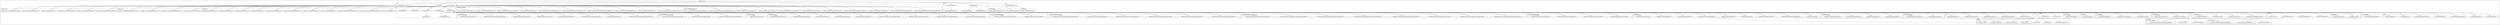 digraph {
  subgraph cluster_ {
    label = "";
    labeljust = l;
    subgraph cluster_core {
      label = "core";
      labeljust = l;
      node[shape=ellipse];
      Template_core_Constructor [label="core.Constructor.ftl (28)"];
      node[shape=ellipse];
      Template_core_Attribute [label="core.Attribute.ftl (79)"];
      node[shape=ellipse];
      Template_core_Class [label="core.Class.ftl (29)"];
      node[shape=ellipse];
      Template_core_Interface [label="core.Interface.ftl (12)"];
      node[shape=ellipse];
      Template_core_EmptyBody [label="core.EmptyBody.ftl (25)"];
      node[shape=ellipse];
      Template_core_Annotations [label="core.Annotations.ftl (12)"];
      node[shape=ellipse];
      Template_core_Method [label="core.Method.ftl (585)"];
      node[shape=ellipse];
      Template_core_Imports [label="core.Imports.ftl (41)"];
      node[shape=ellipse];
      Template_core_Value [label="core.Value.ftl (44)"];
      node[shape=ellipse];
      Template_core_Enum [label="core.Enum.ftl (1)"];
    }
    subgraph cluster__symboltable_serialization_symbolDeSer {
      label = "_symboltable.serialization.symbolDeSer";
      labeljust = l;
      node[shape=ellipse];
      Template__symboltable_serialization_symbolDeSer_Serialize [label="_symboltable.serialization.symbolDeSer.Serialize.ftl (1)"];
      node[shape=ellipse];
      Template__symboltable_serialization_symbolDeSer_DeserializeString [label="_symboltable.serialization.symbolDeSer.DeserializeString.ftl (1)"];
    }
    subgraph cluster__symboltable_serialization_scopeDeSer {
      label = "_symboltable.serialization.scopeDeSer";
      labeljust = l;
      node[shape=ellipse];
      Template__symboltable_serialization_scopeDeSer_DeserializeArtifactScope [label="_symboltable.serialization.scopeDeSer.DeserializeArtifactScope.ftl (1)"];
      node[shape=ellipse];
      Template__symboltable_serialization_scopeDeSer_DeserializeScope [label="_symboltable.serialization.scopeDeSer.DeserializeScope.ftl (1)"];
      node[shape=ellipse];
      Template__symboltable_serialization_scopeDeSer_AddAndLinkSubScopes [label="_symboltable.serialization.scopeDeSer.AddAndLinkSubScopes.ftl (1)"];
      node[shape=ellipse];
      Template__symboltable_serialization_scopeDeSer_DeserializeJsonObject [label="_symboltable.serialization.scopeDeSer.DeserializeJsonObject.ftl (1)"];
      node[shape=ellipse];
      Template__symboltable_serialization_scopeDeSer_AddSymbols [label="_symboltable.serialization.scopeDeSer.AddSymbols.ftl (1)"];
      node[shape=ellipse];
      Template__symboltable_serialization_scopeDeSer_AddAndLinkSpanningSymbol [label="_symboltable.serialization.scopeDeSer.AddAndLinkSpanningSymbol.ftl (1)"];
    }
    subgraph cluster__symboltable_serialization_symbolTablePrinter {
      label = "_symboltable.serialization.symbolTablePrinter";
      labeljust = l;
      node[shape=ellipse];
      Template__symboltable_serialization_symbolTablePrinter_VisitScope [label="_symboltable.serialization.symbolTablePrinter.VisitScope.ftl (1)"];
      node[shape=ellipse];
      Template__symboltable_serialization_symbolTablePrinter_HasSymbolsInSubScopes [label="_symboltable.serialization.symbolTablePrinter.HasSymbolsInSubScopes.ftl (1)"];
      node[shape=ellipse];
      Template__symboltable_serialization_symbolTablePrinter_SerializeRelevantSubScopes [label="_symboltable.serialization.symbolTablePrinter.SerializeRelevantSubScopes.ftl (1)"];
      node[shape=ellipse];
      Template__symboltable_serialization_symbolTablePrinter_SerializeLocalSymbols [label="_symboltable.serialization.symbolTablePrinter.SerializeLocalSymbols.ftl (1)"];
      node[shape=ellipse];
      Template__symboltable_serialization_symbolTablePrinter_FilterRelevantSubScopes [label="_symboltable.serialization.symbolTablePrinter.FilterRelevantSubScopes.ftl (1)"];
      node[shape=ellipse];
      Template__symboltable_serialization_symbolTablePrinter_VisitArtifactScope [label="_symboltable.serialization.symbolTablePrinter.VisitArtifactScope.ftl (1)"];
      node[shape=ellipse];
      Template__symboltable_serialization_symbolTablePrinter_AddScopeSpanningSymbol [label="_symboltable.serialization.symbolTablePrinter.AddScopeSpanningSymbol.ftl (1)"];
      node[shape=ellipse];
      Template__symboltable_serialization_symbolTablePrinter_SerializeSymbol [label="_symboltable.serialization.symbolTablePrinter.SerializeSymbol.ftl (1)"];
    }
    subgraph cluster__symboltable_symboltablecreator {
      label = "_symboltable.symboltablecreator";
      labeljust = l;
      node[shape=ellipse];
      Template__symboltable_symboltablecreator_CreateScope [label="_symboltable.symboltablecreator.CreateScope.ftl (3)"];
      node[shape=ellipse];
      Template__symboltable_symboltablecreator_VisitNoSymbol [label="_symboltable.symboltablecreator.VisitNoSymbol.ftl (1)"];
      node[shape=ellipse];
      Template__symboltable_symboltablecreator_PutOnStack [label="_symboltable.symboltablecreator.PutOnStack.ftl (1)"];
      node[shape=ellipse];
      Template__symboltable_symboltablecreator_CreateFromAST [label="_symboltable.symboltablecreator.CreateFromAST.ftl (1)"];
    }
    subgraph cluster__symboltable_artifactscope {
      label = "_symboltable.artifactscope";
      labeljust = l;
      node[shape=ellipse];
      Template__symboltable_artifactscope_CheckIfContinueAsSubScope [label="_symboltable.artifactscope.CheckIfContinueAsSubScope.ftl (1)"];
      node[shape=ellipse];
      Template__symboltable_artifactscope_GetRemainingNameForResolveDown [label="_symboltable.artifactscope.GetRemainingNameForResolveDown.ftl (1)"];
      node[shape=ellipse];
      Template__symboltable_artifactscope_Constructor [label="_symboltable.artifactscope.Constructor.ftl (1)"];
      node[shape=ellipse];
      Template__symboltable_artifactscope_Build [label="_symboltable.artifactscope.Build.ftl (1)"];
      node[shape=ellipse];
      Template__symboltable_artifactscope_GetTopLevelSymbol [label="_symboltable.artifactscope.GetTopLevelSymbol.ftl (1)"];
      node[shape=ellipse];
      Template__symboltable_artifactscope_GetFilePath [label="_symboltable.artifactscope.GetFilePath.ftl (1)"];
      node[shape=ellipse];
      Template__symboltable_artifactscope_GetName [label="_symboltable.artifactscope.GetName.ftl (1)"];
      node[shape=ellipse];
      Template__symboltable_artifactscope_IsPresentName [label="_symboltable.artifactscope.IsPresentName.ftl (1)"];
    }
    subgraph cluster__symboltable_scope {
      label = "_symboltable.scope";
      labeljust = l;
      node[shape=ellipse];
      Template__symboltable_scope_Build [label="_symboltable.scope.Build.ftl (1)"];
      node[shape=ellipse];
      Template__symboltable_scope_SetSpanningSymbolAbsent [label="_symboltable.scope.SetSpanningSymbolAbsent.ftl (1)"];
      node[shape=ellipse];
      Template__symboltable_scope_SetEnclosingScope [label="_symboltable.scope.SetEnclosingScope.ftl (1)"];
      node[shape=ellipse];
      Template__symboltable_scope_Accept [label="_symboltable.scope.Accept.ftl (3)"];
      node[shape=ellipse];
      Template__symboltable_scope_SetSubScopes [label="_symboltable.scope.SetSubScopes.ftl (1)"];
      node[shape=ellipse];
      Template__symboltable_scope_SetSpanningSymbol [label="_symboltable.scope.SetSpanningSymbol.ftl (1)"];
      node[shape=ellipse];
      Template__symboltable_scope_AddSubScope [label="_symboltable.scope.AddSubScope.ftl (1)"];
      node[shape=ellipse];
      Template__symboltable_scope_RemoveSubScope [label="_symboltable.scope.RemoveSubScope.ftl (1)"];
      node[shape=ellipse];
      Template__symboltable_scope_GetSubScopes [label="_symboltable.scope.GetSubScopes.ftl (1)"];
    }
    subgraph cluster__symboltable_symboltablecreatordelegator {
      label = "_symboltable.symboltablecreatordelegator";
      labeljust = l;
      node[shape=ellipse];
      Template__symboltable_symboltablecreatordelegator_Constructor [label="_symboltable.symboltablecreatordelegator.Constructor.ftl (1)"];
      node[shape=ellipse];
      Template__symboltable_symboltablecreatordelegator_Build [label="_symboltable.symboltablecreatordelegator.Build.ftl (1)"];
      node[shape=ellipse];
      Template__symboltable_symboltablecreatordelegator_CreateFromAST [label="_symboltable.symboltablecreatordelegator.CreateFromAST.ftl (1)"];
    }
    subgraph cluster__symboltable_language {
      label = "_symboltable.language";
      labeljust = l;
      node[shape=ellipse];
      Template__symboltable_language_Constructor [label="_symboltable.language.Constructor.ftl (1)"];
    }
    subgraph cluster__symboltable_symTabMill {
      label = "_symboltable.symTabMill";
      labeljust = l;
      node[shape=ellipse];
      Template__symboltable_symTabMill_GetMill [label="_symboltable.symTabMill.GetMill.ftl (1)"];
      node[shape=ellipse];
      Template__symboltable_symTabMill_BuilderMethod [label="_symboltable.symTabMill.BuilderMethod.ftl (6)"];
      node[shape=ellipse];
      Template__symboltable_symTabMill_InitMe [label="_symboltable.symTabMill.InitMe.ftl (1)"];
      node[shape=ellipse];
      Template__symboltable_symTabMill_Reset [label="_symboltable.symTabMill.Reset.ftl (1)"];
    }
    subgraph cluster__symboltable_globalscope {
      label = "_symboltable.globalscope";
      labeljust = l;
      node[shape=ellipse];
      Template__symboltable_globalscope_Build [label="_symboltable.globalscope.Build.ftl (1)"];
      node[shape=ellipse];
      Template__symboltable_globalscope_CacheMethod [label="_symboltable.globalscope.CacheMethod.ftl (1)"];
    }
    subgraph cluster__symboltable_modelloader {
      label = "_symboltable.modelloader";
      labeljust = l;
      node[shape=ellipse];
      Template__symboltable_modelloader_CreateSymbolTableFromAST [label="_symboltable.modelloader.CreateSymbolTableFromAST.ftl (1)"];
      node[shape=ellipse];
      Template__symboltable_modelloader_Constructor [label="_symboltable.modelloader.Constructor.ftl (1)"];
      node[shape=ellipse];
      Template__symboltable_modelloader_LoadModels [label="_symboltable.modelloader.LoadModels.ftl (1)"];
      node[shape=ellipse];
      Template__symboltable_modelloader_Resolve [label="_symboltable.modelloader.Resolve.ftl (1)"];
      node[shape=ellipse];
      Template__symboltable_modelloader_Build [label="_symboltable.modelloader.Build.ftl (1)"];
      node[shape=ellipse];
      Template__symboltable_modelloader_ResolveSymbol [label="_symboltable.modelloader.ResolveSymbol.ftl (1)"];
      node[shape=ellipse];
      Template__symboltable_modelloader_LoadModelsIntoScope [label="_symboltable.modelloader.LoadModelsIntoScope.ftl (1)"];
      node[shape=ellipse];
      Template__symboltable_modelloader_ShowWarningIfParsedModels [label="_symboltable.modelloader.ShowWarningIfParsedModels.ftl (1)"];
      node[shape=ellipse];
      Template__symboltable_modelloader_LoadSymbolsIntoScope [label="_symboltable.modelloader.LoadSymbolsIntoScope.ftl (1)"];
    }
    subgraph cluster_parser {
      label = "parser";
      labeljust = l;
      node[shape=ellipse];
      Template_parser_MCParserMethods [label="parser.MCParserMethods.ftl (17)"];
      node[shape=ellipse];
      Template_parser_Parser [label="parser.Parser.ftl (1)"];
      node[shape=ellipse];
      Template_parser_MCParser [label="parser.MCParser.ftl (1)"];
      node[shape=ellipse];
      Template_parser_ParserHeader [label="parser.ParserHeader.ftl (1)"];
      node[shape=ellipse];
      Template_parser_LexerMember [label="parser.LexerMember.ftl (1)"];
    }
    subgraph cluster_data {
      label = "data";
      labeljust = l;
      node[shape=ellipse];
      Template_data_DeepEqualsWithComments [label="data.DeepEqualsWithComments.ftl (1)"];
      node[shape=ellipse];
      Template_data_EqualsWithComments [label="data.EqualsWithComments.ftl (1)"];
      node[shape=ellipse];
      Template_data_DeepCloneWithParameters [label="data.DeepCloneWithParameters.ftl (1)"];
      node[shape=ellipse];
      Template_data_DeepEqualsWithOrder [label="data.DeepEqualsWithOrder.ftl (1)"];
      node[shape=ellipse];
      Template_data_EqualAttributes [label="data.EqualAttributes.ftl (1)"];
    }
    subgraph cluster_calendars__symboltable {
      label = "calendars._symboltable";
      labeljust = l;
      subgraph cluster_calendars__symboltable_serialization {
        label = "calendars._symboltable.serialization";
        labeljust = l;
        node[shape=note];
        File_calendars__symboltable_serialization_CalendarsScopeDeSer [label="calendars._symboltable.serialization.CalendarsScopeDeSer.java (1)"];
        node[shape=note];
        File_calendars__symboltable_serialization_CalendarsSymbolTablePrinter [label="calendars._symboltable.serialization.CalendarsSymbolTablePrinter.java (1)"];
      }
      node[shape=note];
      File_calendars__symboltable_CalendarsSymbolTableCreator [label="calendars._symboltable.CalendarsSymbolTableCreator.java (1)"];
      node[shape=note];
      File_calendars__symboltable_CalendarsScope [label="calendars._symboltable.CalendarsScope.java (1)"];
      node[shape=note];
      File_calendars__symboltable_ICalendarsGlobalScope [label="calendars._symboltable.ICalendarsGlobalScope.java (1)"];
      node[shape=note];
      File_calendars__symboltable_CalendarsSymbolTableCreatorBuilder [label="calendars._symboltable.CalendarsSymbolTableCreatorBuilder.java (1)"];
      node[shape=note];
      File_calendars__symboltable_CalendarsLanguage [label="calendars._symboltable.CalendarsLanguage.java (1)"];
      node[shape=note];
      File_calendars__symboltable_CalendarsGlobalScopeBuilder [label="calendars._symboltable.CalendarsGlobalScopeBuilder.java (1)"];
      node[shape=note];
      File_calendars__symboltable_CalendarsSymbolTableCreatorDelegator [label="calendars._symboltable.CalendarsSymbolTableCreatorDelegator.java (1)"];
      node[shape=note];
      File_calendars__symboltable_ICalendarsScope [label="calendars._symboltable.ICalendarsScope.java (1)"];
      node[shape=note];
      File_calendars__symboltable_ICommonCalendarsSymbol [label="calendars._symboltable.ICommonCalendarsSymbol.java (1)"];
      node[shape=note];
      File_calendars__symboltable_MCCommonLiteralsSTCForCalendars [label="calendars._symboltable.MCCommonLiteralsSTCForCalendars.java (1)"];
      node[shape=note];
      File_calendars__symboltable_CalendarsArtifactScopeBuilder [label="calendars._symboltable.CalendarsArtifactScopeBuilder.java (1)"];
      node[shape=note];
      File_calendars__symboltable_CalendarsSymTabMill [label="calendars._symboltable.CalendarsSymTabMill.java (1)"];
      node[shape=note];
      File_calendars__symboltable_CalendarsModelLoader [label="calendars._symboltable.CalendarsModelLoader.java (1)"];
      node[shape=note];
      File_calendars__symboltable_CalendarsSymbolTableCreatorDelegatorBuilder [label="calendars._symboltable.CalendarsSymbolTableCreatorDelegatorBuilder.java (1)"];
      node[shape=note];
      File_calendars__symboltable_CalendarsModelLoaderBuilder [label="calendars._symboltable.CalendarsModelLoaderBuilder.java (1)"];
      node[shape=note];
      File_calendars__symboltable_CalendarsScopeBuilder [label="calendars._symboltable.CalendarsScopeBuilder.java (1)"];
      node[shape=note];
      File_calendars__symboltable_MCLiteralsBasisSTCForCalendars [label="calendars._symboltable.MCLiteralsBasisSTCForCalendars.java (1)"];
      node[shape=note];
      File_calendars__symboltable_CalendarsArtifactScope [label="calendars._symboltable.CalendarsArtifactScope.java (1)"];
      node[shape=note];
      File_calendars__symboltable_CalendarsGlobalScope [label="calendars._symboltable.CalendarsGlobalScope.java (1)"];
    }
    subgraph cluster_calendars__parser {
      label = "calendars._parser";
      labeljust = l;
      node[shape=note];
      File_calendars__parser_CalendarsAntlr [label="calendars._parser.CalendarsAntlr.g4 (1)"];
      node[shape=note];
      File_calendars__parser_CalendarsParser [label="calendars._parser.CalendarsParser.java (1)"];
    }
    subgraph cluster_calendars__od {
      label = "calendars._od";
      labeljust = l;
      node[shape=note];
      File_calendars__od_Calendars2OD [label="calendars._od.Calendars2OD.java (1)"];
    }
    subgraph cluster_calendars__visitor {
      label = "calendars._visitor";
      labeljust = l;
      node[shape=note];
      File_calendars__visitor_CalendarsDelegatorVisitor [label="calendars._visitor.CalendarsDelegatorVisitor.java (1)"];
      node[shape=note];
      File_calendars__visitor_CalendarsScopeVisitor [label="calendars._visitor.CalendarsScopeVisitor.java (1)"];
      node[shape=note];
      File_calendars__visitor_CalendarsVisitor [label="calendars._visitor.CalendarsVisitor.java (1)"];
      node[shape=note];
      File_calendars__visitor_CalendarsSymbolVisitor [label="calendars._visitor.CalendarsSymbolVisitor.java (1)"];
      node[shape=note];
      File_calendars__visitor_CalendarsInheritanceVisitor [label="calendars._visitor.CalendarsInheritanceVisitor.java (1)"];
      node[shape=note];
      File_calendars__visitor_CalendarsParentAwareVisitor [label="calendars._visitor.CalendarsParentAwareVisitor.java (1)"];
    }
    subgraph cluster_calendars__cocos {
      label = "calendars._cocos";
      labeljust = l;
      node[shape=note];
      File_calendars__cocos_CalendarsCoCoChecker [label="calendars._cocos.CalendarsCoCoChecker.java (1)"];
      node[shape=note];
      File_calendars__cocos_CalendarsASTCalendarsNodeCoCo [label="calendars._cocos.CalendarsASTCalendarsNodeCoCo.java (1)"];
      node[shape=note];
      File_calendars__cocos_CalendarsASTAppointmentsCoCo [label="calendars._cocos.CalendarsASTAppointmentsCoCo.java (1)"];
      node[shape=note];
      File_calendars__cocos_CalendarsASTCalendarsCoCo [label="calendars._cocos.CalendarsASTCalendarsCoCo.java (1)"];
    }
    subgraph cluster_calendars__ast {
      label = "calendars._ast";
      labeljust = l;
      node[shape=note];
      File_calendars__ast_ASTCalendarsNode [label="calendars._ast.ASTCalendarsNode.java (1)"];
      node[shape=note];
      File_calendars__ast_CalendarsMill [label="calendars._ast.CalendarsMill.java (1)"];
      node[shape=note];
      File_calendars__ast_MCCommonLiteralsMillForCalendars [label="calendars._ast.MCCommonLiteralsMillForCalendars.java (1)"];
      node[shape=note];
      File_calendars__ast_MCLiteralsBasisMillForCalendars [label="calendars._ast.MCLiteralsBasisMillForCalendars.java (1)"];
      node[shape=note];
      File_calendars__ast_ASTCalendarsBuilder [label="calendars._ast.ASTCalendarsBuilder.java (1)"];
      node[shape=note];
      File_calendars__ast_CalendarsNodeFactory [label="calendars._ast.CalendarsNodeFactory.java (1)"];
      node[shape=note];
      File_calendars__ast_ASTAppointments [label="calendars._ast.ASTAppointments.java (1)"];
      node[shape=note];
      File_calendars__ast_MCBasicsMillForCalendars [label="calendars._ast.MCBasicsMillForCalendars.java (1)"];
      node[shape=note];
      File_calendars__ast_CalendarsLiterals [label="calendars._ast.CalendarsLiterals.java (1)"];
      node[shape=note];
      File_calendars__ast_ASTConstantsCalendars [label="calendars._ast.ASTConstantsCalendars.java (1)"];
      node[shape=note];
      File_calendars__ast_ASTCalendars [label="calendars._ast.ASTCalendars.java (1)"];
    }
    subgraph cluster_od {
      label = "od";
      labeljust = l;
      node[shape=ellipse];
      Template_od_DiagramVisitor [label="od.DiagramVisitor.ftl (1)"];
    }
    subgraph cluster_methods {
      label = "methods";
      labeljust = l;
      subgraph cluster_methods_opt {
        label = "methods.opt";
        labeljust = l;
        node[shape=ellipse];
        Template_methods_opt_IsPresent [label="methods.opt.IsPresent.ftl (7)"];
        node[shape=ellipse];
        Template_methods_opt_Set [label="methods.opt.Set.ftl (3)"];
        node[shape=ellipse];
        Template_methods_opt_Get [label="methods.opt.Get.ftl (7)"];
        node[shape=ellipse];
        Template_methods_opt_SetAbsent [label="methods.opt.SetAbsent.ftl (3)"];
      }
      node[shape=ellipse];
      Template_methods_Set [label="methods.Set.ftl (8)"];
      node[shape=ellipse];
      Template_methods_Get [label="methods.Get.ftl (30)"];
      node[shape=ellipse];
      Template_methods_MethodDelegate [label="methods.MethodDelegate.ftl (68)"];
    }
    subgraph cluster__visitor {
      label = "_visitor";
      labeljust = l;
      subgraph cluster__visitor_parentaware {
        label = "_visitor.parentaware";
        labeljust = l;
        node[shape=ellipse];
        Template__visitor_parentaware_Travers [label="_visitor.parentaware.Travers.ftl (1)"];
        node[shape=ellipse];
        Template__visitor_parentaware_GetParent [label="_visitor.parentaware.GetParent.ftl (1)"];
      }
      subgraph cluster__visitor_delegator {
        label = "_visitor.delegator";
        labeljust = l;
        node[shape=ellipse];
        Template__visitor_delegator_SetVisitor [label="_visitor.delegator.SetVisitor.ftl (4)"];
        node[shape=ellipse];
        Template__visitor_delegator_VisitorMethods [label="_visitor.delegator.VisitorMethods.ftl (81)"];
        node[shape=ellipse];
        Template__visitor_delegator_SetRealThis [label="_visitor.delegator.SetRealThis.ftl (1)"];
      }
      subgraph cluster__visitor_scope {
        label = "_visitor.scope";
        labeljust = l;
        node[shape=ellipse];
        Template__visitor_scope_Traverse [label="_visitor.scope.Traverse.ftl (2)"];
      }
      subgraph cluster__visitor_inheritance {
        label = "_visitor.inheritance";
        labeljust = l;
        node[shape=ellipse];
        Template__visitor_inheritance_Handle [label="_visitor.inheritance.Handle.ftl (3)"];
      }
      node[shape=ellipse];
      Template__visitor_Traverse [label="_visitor.Traverse.ftl (1)"];
      node[shape=ellipse];
      Template__visitor_Handle [label="_visitor.Handle.ftl (5)"];
    }
    subgraph cluster__ast_ast_class {
      label = "_ast.ast_class";
      labeljust = l;
      subgraph cluster__ast_ast_class_builder {
        label = "_ast.ast_class.builder";
        labeljust = l;
        node[shape=ellipse];
        Template__ast_ast_class_builder_ASTCNodeInit [label="_ast.ast_class.builder.ASTCNodeInit.ftl (1)"];
        node[shape=ellipse];
        Template__ast_ast_class_builder_ASTCNodeMethodDelegate [label="_ast.ast_class.builder.ASTCNodeMethodDelegate.ftl (34)"];
      }
      subgraph cluster__ast_ast_class_symboltable {
        label = "_ast.ast_class.symboltable";
        labeljust = l;
        node[shape=ellipse];
        Template__ast_ast_class_symboltable_InheritedSetEnclosingScope [label="_ast.ast_class.symboltable.InheritedSetEnclosingScope.ftl (3)"];
      }
      node[shape=ellipse];
      Template__ast_ast_class_Accept [label="_ast.ast_class.Accept.ftl (1)"];
      node[shape=ellipse];
      Template__ast_ast_class_AcceptSuper [label="_ast.ast_class.AcceptSuper.ftl (3)"];
      node[shape=ellipse];
      Template__ast_ast_class_GetChildren [label="_ast.ast_class.GetChildren.ftl (1)"];
    }
    subgraph cluster__ast_nodefactory {
      label = "_ast.nodefactory";
      labeljust = l;
      node[shape=ellipse];
      Template__ast_nodefactory_Create [label="_ast.nodefactory.Create.ftl (1)"];
      node[shape=ellipse];
      Template__ast_nodefactory_DoCreate [label="_ast.nodefactory.DoCreate.ftl (1)"];
      node[shape=ellipse];
      Template__ast_nodefactory_CreateDelegateMethod [label="_ast.nodefactory.CreateDelegateMethod.ftl (12)"];
      node[shape=ellipse];
      Template__ast_nodefactory_GetFactory [label="_ast.nodefactory.GetFactory.ftl (1)"];
    }
    subgraph cluster__ast_builder {
      label = "_ast.builder";
      labeljust = l;
      subgraph cluster__ast_builder_opt {
        label = "_ast.builder.opt";
        labeljust = l;
        node[shape=ellipse];
        Template__ast_builder_opt_Set [label="_ast.builder.opt.Set.ftl (4)"];
        node[shape=ellipse];
        Template__ast_builder_opt_SetAbsent [label="_ast.builder.opt.SetAbsent.ftl (4)"];
      }
      node[shape=ellipse];
      Template__ast_builder_BuildMethod [label="_ast.builder.BuildMethod.ftl (1)"];
      node[shape=ellipse];
      Template__ast_builder_Set [label="_ast.builder.Set.ftl (13)"];
      node[shape=ellipse];
      Template__ast_builder_IsValidMethod [label="_ast.builder.IsValidMethod.ftl (6)"];
      node[shape=ellipse];
      Template__ast_builder_MethodDelegate [label="_ast.builder.MethodDelegate.ftl (28)"];
    }
    subgraph cluster__ast_ast_constants {
      label = "_ast.ast_constants";
      labeljust = l;
      node[shape=ellipse];
      Template__ast_ast_constants_GetAllLanguages [label="_ast.ast_constants.GetAllLanguages.ftl (1)"];
    }
    subgraph cluster__ast_mill {
      label = "_ast.mill";
      labeljust = l;
      node[shape=ellipse];
      Template__ast_mill_InitMethod [label="_ast.mill.InitMethod.ftl (1)"];
      node[shape=ellipse];
      Template__ast_mill_InitMeMethod [label="_ast.mill.InitMeMethod.ftl (1)"];
      node[shape=ellipse];
      Template__ast_mill_ResetMethod [label="_ast.mill.ResetMethod.ftl (1)"];
      node[shape=ellipse];
      Template__ast_mill_BuilderMethod [label="_ast.mill.BuilderMethod.ftl (1)"];
      node[shape=ellipse];
      Template__ast_mill_BuilderDelegatorMethod [label="_ast.mill.BuilderDelegatorMethod.ftl (12)"];
      node[shape=ellipse];
      Template__ast_mill_GetMillMethod [label="_ast.mill.GetMillMethod.ftl (1)"];
      node[shape=ellipse];
      Template__ast_mill_ProtectedBuilderMethod [label="_ast.mill.ProtectedBuilderMethod.ftl (1)"];
    }
    node[shape=box3d];
    Model_Calendars [label="Calendars (1)"];
  }
  Model_Calendars -> Template_parser_Parser;
  Model_Calendars -> Template_core_Class;
  Model_Calendars -> Template_parser_MCParser;
  Model_Calendars -> Template_od_DiagramVisitor;
  Model_Calendars -> Template_core_Interface;
  Model_Calendars -> Template_core_Enum;
  Template_core_Constructor -> Template__symboltable_symboltablecreatordelegator_Constructor;
  Template_core_Constructor -> Template_core_EmptyBody;
  Template_core_Constructor -> Template__symboltable_artifactscope_Constructor;
  Template_core_Constructor -> Template__symboltable_language_Constructor;
  Template_core_Constructor -> Template__symboltable_modelloader_Constructor;
  Template_core_Attribute -> Template_core_Value;
  Template_core_Class -> File_calendars__ast_MCLiteralsBasisMillForCalendars;
  Template_core_Class -> File_calendars__ast_MCCommonLiteralsMillForCalendars;
  Template_core_Class -> File_calendars__symboltable_CalendarsArtifactScope;
  Template_core_Class -> File_calendars__symboltable_MCCommonLiteralsSTCForCalendars;
  Template_core_Class -> File_calendars__symboltable_serialization_CalendarsScopeDeSer;
  Template_core_Class -> File_calendars__ast_ASTCalendarsBuilder;
  Template_core_Class -> File_calendars__symboltable_CalendarsModelLoaderBuilder;
  Template_core_Class -> File_calendars__symboltable_CalendarsScope;
  Template_core_Class -> File_calendars__symboltable_CalendarsSymTabMill;
  Template_core_Class -> File_calendars__symboltable_CalendarsLanguage;
  Template_core_Class -> File_calendars__symboltable_serialization_CalendarsSymbolTablePrinter;
  Template_core_Class -> Template_core_Method;
  Template_core_Class -> File_calendars__cocos_CalendarsCoCoChecker;
  Template_core_Class -> File_calendars__symboltable_CalendarsModelLoader;
  Template_core_Class -> File_calendars__symboltable_CalendarsSymbolTableCreator;
  Template_core_Class -> Template_core_Constructor;
  Template_core_Class -> File_calendars__symboltable_CalendarsSymbolTableCreatorDelegatorBuilder;
  Template_core_Class -> File_calendars__ast_CalendarsNodeFactory;
  Template_core_Class -> File_calendars__symboltable_CalendarsGlobalScope;
  Template_core_Class -> File_calendars__visitor_CalendarsParentAwareVisitor;
  Template_core_Class -> Template_core_Annotations;
  Template_core_Class -> File_calendars__ast_CalendarsMill;
  Template_core_Class -> File_calendars__ast_ASTCalendars;
  Template_core_Class -> File_calendars__ast_MCBasicsMillForCalendars;
  Template_core_Class -> File_calendars__symboltable_CalendarsScopeBuilder;
  Template_core_Class -> File_calendars__symboltable_CalendarsSymbolTableCreatorBuilder;
  Template_core_Class -> File_calendars__symboltable_CalendarsSymbolTableCreatorDelegator;
  Template_core_Class -> Template_core_Imports;
  Template_core_Class -> File_calendars__visitor_CalendarsDelegatorVisitor;
  Template_core_Class -> File_calendars__symboltable_CalendarsArtifactScopeBuilder;
  Template_core_Class -> Template_core_Attribute;
  Template_core_Class -> File_calendars__symboltable_MCLiteralsBasisSTCForCalendars;
  Template_core_Class -> File_calendars__ast_ASTConstantsCalendars;
  Template_core_Class -> File_calendars__symboltable_CalendarsGlobalScopeBuilder;
  Template_core_Interface -> File_calendars__cocos_CalendarsASTCalendarsCoCo;
  Template_core_Interface -> Template_core_Annotations;
  Template_core_Interface -> File_calendars__visitor_CalendarsInheritanceVisitor;
  Template_core_Interface -> File_calendars__ast_ASTAppointments;
  Template_core_Interface -> File_calendars__visitor_CalendarsScopeVisitor;
  Template_core_Interface -> File_calendars__cocos_CalendarsASTAppointmentsCoCo;
  Template_core_Interface -> File_calendars__visitor_CalendarsVisitor;
  Template_core_Interface -> Template_core_Imports;
  Template_core_Interface -> File_calendars__cocos_CalendarsASTCalendarsNodeCoCo;
  Template_core_Interface -> Template_core_Method;
  Template_core_Interface -> File_calendars__ast_ASTCalendarsNode;
  Template_core_Interface -> File_calendars__symboltable_ICalendarsScope;
  Template_core_Interface -> File_calendars__symboltable_ICalendarsGlobalScope;
  Template_core_Interface -> File_calendars__visitor_CalendarsSymbolVisitor;
  Template_core_Interface -> File_calendars__symboltable_ICommonCalendarsSymbol;
  Template_core_Method -> Template__ast_mill_InitMethod;
  Template_core_Method -> Template__ast_ast_class_AcceptSuper;
  Template_core_Method -> Template__symboltable_scope_SetSpanningSymbolAbsent;
  Template_core_Method -> Template_core_EmptyBody;
  Template_core_Method -> Template__symboltable_symboltablecreatordelegator_CreateFromAST;
  Template_core_Method -> Template__ast_nodefactory_DoCreate;
  Template_core_Method -> Template__symboltable_scope_SetSubScopes;
  Template_core_Method -> Template__symboltable_artifactscope_GetFilePath;
  Template_core_Method -> Template__ast_ast_constants_GetAllLanguages;
  Template_core_Method -> Template__symboltable_artifactscope_GetName;
  Template_core_Method -> Template__symboltable_modelloader_CreateSymbolTableFromAST;
  Template_core_Method -> Template__visitor_delegator_VisitorMethods;
  Template_core_Method -> Template__symboltable_modelloader_ResolveSymbol;
  Template_core_Method -> Template_data_EqualAttributes;
  Template_core_Method -> Template_methods_MethodDelegate;
  Template_core_Method -> Template__ast_builder_Set;
  Template_core_Method -> Template__symboltable_artifactscope_GetRemainingNameForResolveDown;
  Template_core_Method -> Template__ast_ast_class_GetChildren;
  Template_core_Method -> Template_methods_opt_Set;
  Template_core_Method -> Template__ast_nodefactory_GetFactory;
  Template_core_Method -> Template__symboltable_symboltablecreator_VisitNoSymbol;
  Template_core_Method -> Template__symboltable_serialization_symbolTablePrinter_SerializeRelevantSubScopes;
  Template_core_Method -> Template__symboltable_serialization_scopeDeSer_AddAndLinkSpanningSymbol;
  Template_core_Method -> Template__symboltable_serialization_symbolDeSer_Serialize;
  Template_core_Method -> Template__visitor_parentaware_GetParent;
  Template_core_Method -> Template__ast_builder_MethodDelegate;
  Template_core_Method -> Template__symboltable_symboltablecreatordelegator_Build;
  Template_core_Method -> Template__symboltable_serialization_scopeDeSer_AddSymbols;
  Template_core_Method -> Template__symboltable_scope_SetSpanningSymbol;
  Template_core_Method -> Template__symboltable_serialization_symbolTablePrinter_VisitScope;
  Template_core_Method -> Template__symboltable_serialization_symbolTablePrinter_SerializeSymbol;
  Template_core_Method -> Template__visitor_inheritance_Handle;
  Template_core_Method -> Template__symboltable_artifactscope_CheckIfContinueAsSubScope;
  Template_core_Method -> Template_methods_opt_IsPresent;
  Template_core_Method -> Template__symboltable_globalscope_CacheMethod;
  Template_core_Method -> Template_methods_Get;
  Template_core_Method -> Template__symboltable_modelloader_LoadSymbolsIntoScope;
  Template_core_Method -> Template__ast_mill_BuilderDelegatorMethod;
  Template_core_Method -> Template__symboltable_scope_RemoveSubScope;
  Template_core_Method -> Template__ast_builder_opt_Set;
  Template_core_Method -> Template__symboltable_serialization_symbolTablePrinter_HasSymbolsInSubScopes;
  Template_core_Method -> Template__symboltable_serialization_symbolTablePrinter_FilterRelevantSubScopes;
  Template_core_Method -> Template__symboltable_symTabMill_BuilderMethod;
  Template_core_Method -> Template__symboltable_symboltablecreator_PutOnStack;
  Template_core_Method -> Template__ast_mill_BuilderMethod;
  Template_core_Method -> Template__ast_ast_class_Accept;
  Template_core_Method -> Template__ast_mill_GetMillMethod;
  Template_core_Method -> Template__symboltable_serialization_scopeDeSer_AddAndLinkSubScopes;
  Template_core_Method -> Template__symboltable_symTabMill_Reset;
  Template_core_Method -> Template__symboltable_serialization_symbolTablePrinter_SerializeLocalSymbols;
  Template_core_Method -> Template_methods_opt_Get;
  Template_core_Method -> Template__ast_ast_class_builder_ASTCNodeMethodDelegate;
  Template_core_Method -> Template__visitor_scope_Traverse;
  Template_core_Method -> Template__symboltable_scope_AddSubScope;
  Template_core_Method -> Template__ast_builder_BuildMethod;
  Template_core_Method -> Template__symboltable_serialization_symbolDeSer_DeserializeString;
  Template_core_Method -> Template_methods_Set;
  Template_core_Method -> Template__symboltable_symTabMill_InitMe;
  Template_core_Method -> Template__visitor_delegator_SetRealThis;
  Template_core_Method -> Template__symboltable_globalscope_Build;
  Template_core_Method -> Template__symboltable_scope_Accept;
  Template_core_Method -> Template__symboltable_artifactscope_Build;
  Template_core_Method -> Template__visitor_parentaware_Travers;
  Template_core_Method -> Template__symboltable_scope_GetSubScopes;
  Template_core_Method -> Template__symboltable_modelloader_LoadModels;
  Template_core_Method -> Template__ast_mill_InitMeMethod;
  Template_core_Method -> Template__symboltable_symTabMill_GetMill;
  Template_core_Method -> Template__ast_builder_opt_SetAbsent;
  Template_core_Method -> Template__visitor_Handle;
  Template_core_Method -> Template__symboltable_artifactscope_IsPresentName;
  Template_core_Method -> Template__symboltable_scope_Build;
  Template_core_Method -> Template__ast_mill_ProtectedBuilderMethod;
  Template_core_Method -> Template__symboltable_modelloader_Build;
  Template_core_Method -> Template__symboltable_serialization_scopeDeSer_DeserializeArtifactScope;
  Template_core_Method -> Template_data_DeepEqualsWithComments;
  Template_core_Method -> Template__ast_builder_IsValidMethod;
  Template_core_Method -> Template__ast_mill_ResetMethod;
  Template_core_Method -> Template__symboltable_symboltablecreator_CreateScope;
  Template_core_Method -> Template__ast_nodefactory_Create;
  Template_core_Method -> Template__visitor_delegator_SetVisitor;
  Template_core_Method -> Template__symboltable_serialization_scopeDeSer_DeserializeScope;
  Template_core_Method -> Template__ast_nodefactory_CreateDelegateMethod;
  Template_core_Method -> Template__symboltable_symboltablecreator_CreateFromAST;
  Template_core_Method -> Template__visitor_Traverse;
  Template_core_Method -> Template_data_EqualsWithComments;
  Template_core_Method -> Template__symboltable_artifactscope_GetTopLevelSymbol;
  Template_core_Method -> Template_data_DeepCloneWithParameters;
  Template_core_Method -> Template__symboltable_scope_SetEnclosingScope;
  Template_core_Method -> Template__symboltable_serialization_scopeDeSer_DeserializeJsonObject;
  Template_core_Method -> Template__symboltable_modelloader_LoadModelsIntoScope;
  Template_core_Method -> Template_methods_opt_SetAbsent;
  Template_core_Method -> Template__symboltable_serialization_symbolTablePrinter_VisitArtifactScope;
  Template_core_Method -> Template__symboltable_modelloader_ShowWarningIfParsedModels;
  Template_core_Method -> Template__ast_ast_class_symboltable_InheritedSetEnclosingScope;
  Template_core_Method -> Template_data_DeepEqualsWithOrder;
  Template_core_Method -> Template__symboltable_serialization_symbolTablePrinter_AddScopeSpanningSymbol;
  Template_core_Method -> Template__symboltable_modelloader_Resolve;
  Template_core_Enum -> Template_core_Method;
  Template_core_Enum -> Template_core_Constructor;
  Template_core_Enum -> Template_core_Attribute;
  Template_core_Enum -> File_calendars__ast_CalendarsLiterals;
  Template__symboltable_scope_SetSpanningSymbolAbsent -> Template_methods_opt_SetAbsent;
  Template__symboltable_scope_SetSpanningSymbol -> Template_methods_opt_Set;
  Template_parser_Parser -> Template_parser_LexerMember;
  Template_parser_Parser -> Template_parser_ParserHeader;
  Template_parser_Parser -> File_calendars__parser_CalendarsAntlr;
  Template_parser_MCParser -> Template_parser_MCParserMethods;
  Template_parser_MCParser -> File_calendars__parser_CalendarsParser;
  Template_od_DiagramVisitor -> File_calendars__od_Calendars2OD;
  Template__ast_builder_BuildMethod -> Template__ast_ast_class_builder_ASTCNodeInit;
}
